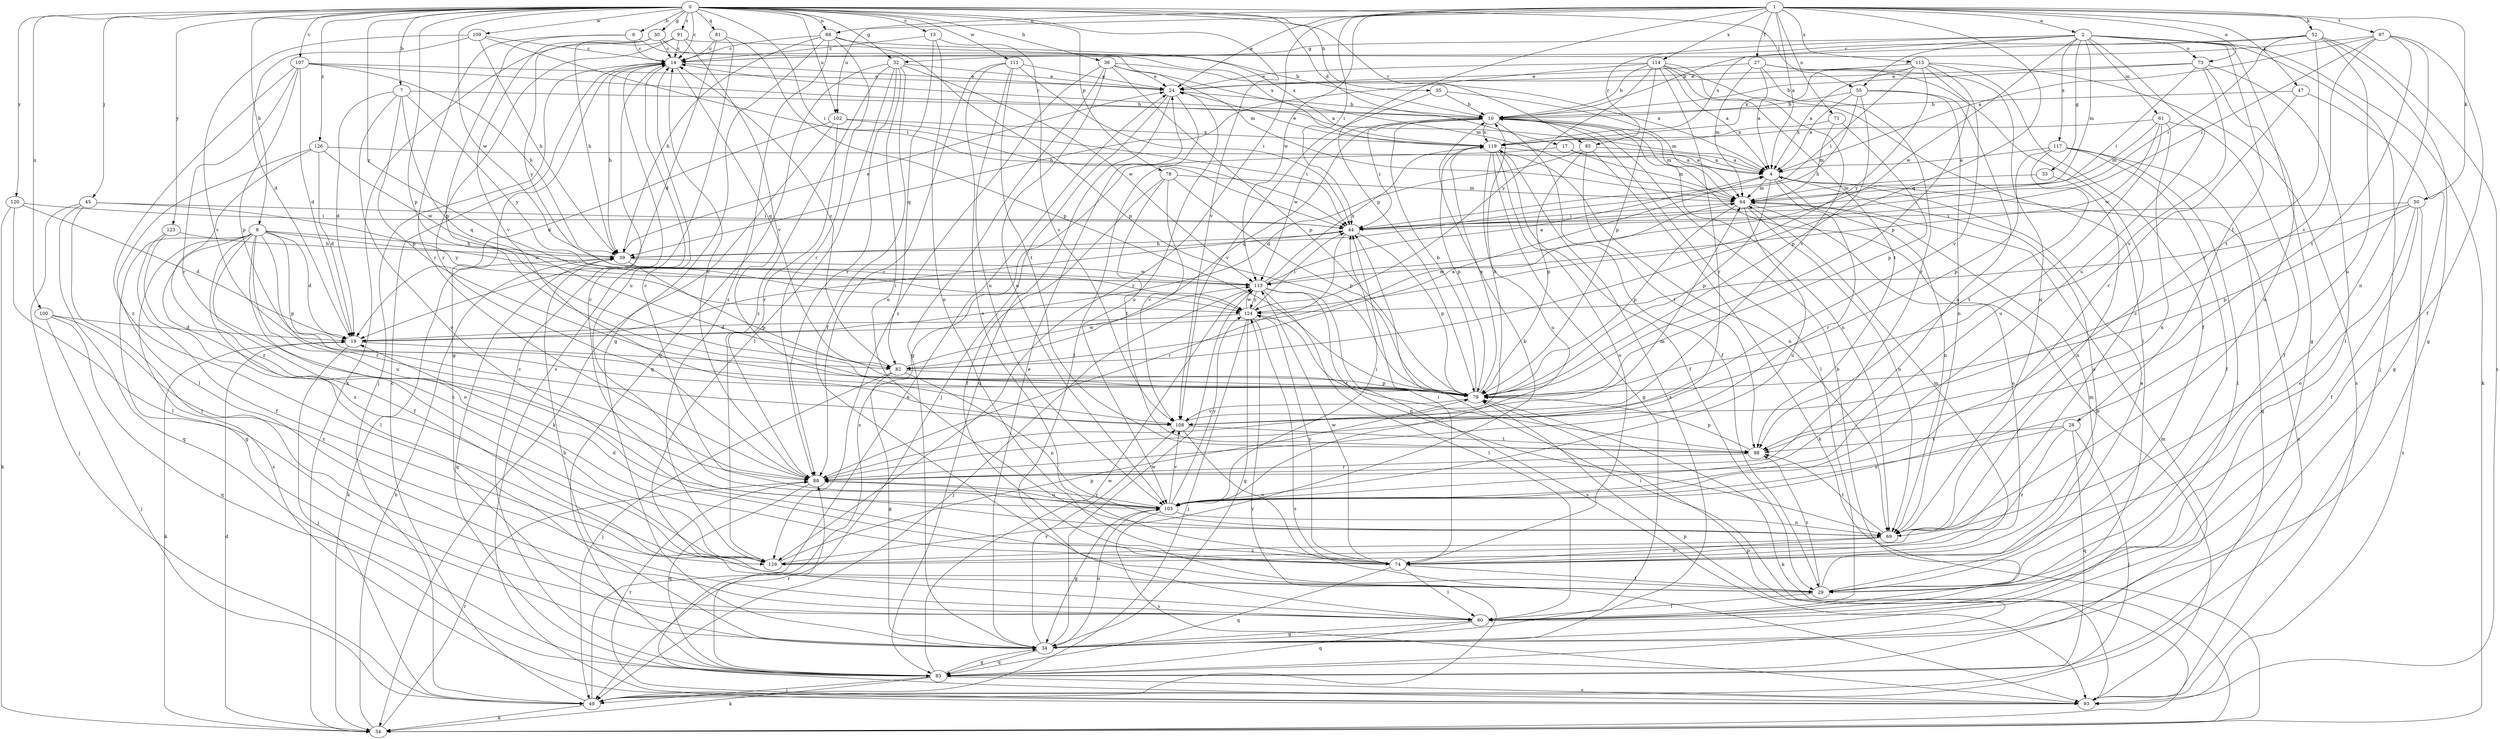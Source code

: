 strict digraph  {
0;
1;
2;
4;
6;
7;
8;
10;
13;
14;
17;
19;
24;
27;
28;
29;
30;
32;
33;
34;
35;
36;
39;
44;
45;
47;
49;
50;
52;
54;
55;
60;
61;
64;
68;
69;
71;
73;
74;
78;
79;
81;
82;
83;
85;
88;
91;
93;
97;
98;
100;
102;
103;
107;
108;
109;
111;
113;
114;
115;
117;
119;
120;
123;
124;
126;
129;
0 -> 6  [label=b];
0 -> 7  [label=b];
0 -> 8  [label=b];
0 -> 13  [label=c];
0 -> 14  [label=c];
0 -> 17  [label=d];
0 -> 30  [label=g];
0 -> 32  [label=g];
0 -> 35  [label=h];
0 -> 36  [label=h];
0 -> 44  [label=i];
0 -> 45  [label=j];
0 -> 55  [label=l];
0 -> 68  [label=n];
0 -> 78  [label=p];
0 -> 79  [label=p];
0 -> 81  [label=q];
0 -> 85  [label=r];
0 -> 91  [label=s];
0 -> 100  [label=u];
0 -> 102  [label=u];
0 -> 107  [label=v];
0 -> 108  [label=v];
0 -> 109  [label=w];
0 -> 111  [label=w];
0 -> 113  [label=w];
0 -> 120  [label=y];
0 -> 123  [label=y];
0 -> 124  [label=y];
0 -> 126  [label=z];
1 -> 2  [label=a];
1 -> 4  [label=a];
1 -> 24  [label=e];
1 -> 27  [label=f];
1 -> 44  [label=i];
1 -> 47  [label=j];
1 -> 50  [label=k];
1 -> 52  [label=k];
1 -> 68  [label=n];
1 -> 71  [label=o];
1 -> 73  [label=o];
1 -> 79  [label=p];
1 -> 82  [label=q];
1 -> 97  [label=t];
1 -> 102  [label=u];
1 -> 113  [label=w];
1 -> 114  [label=x];
1 -> 115  [label=x];
1 -> 129  [label=z];
2 -> 28  [label=f];
2 -> 32  [label=g];
2 -> 33  [label=g];
2 -> 34  [label=g];
2 -> 49  [label=j];
2 -> 54  [label=k];
2 -> 55  [label=l];
2 -> 61  [label=m];
2 -> 64  [label=m];
2 -> 73  [label=o];
2 -> 85  [label=r];
2 -> 103  [label=u];
2 -> 113  [label=w];
2 -> 117  [label=x];
2 -> 119  [label=x];
4 -> 64  [label=m];
4 -> 69  [label=n];
4 -> 74  [label=o];
4 -> 79  [label=p];
4 -> 88  [label=r];
4 -> 93  [label=s];
6 -> 14  [label=c];
6 -> 64  [label=m];
6 -> 79  [label=p];
6 -> 88  [label=r];
7 -> 10  [label=b];
7 -> 19  [label=d];
7 -> 74  [label=o];
7 -> 79  [label=p];
7 -> 82  [label=q];
7 -> 124  [label=y];
8 -> 19  [label=d];
8 -> 29  [label=f];
8 -> 34  [label=g];
8 -> 39  [label=h];
8 -> 60  [label=l];
8 -> 74  [label=o];
8 -> 79  [label=p];
8 -> 88  [label=r];
8 -> 93  [label=s];
8 -> 103  [label=u];
8 -> 113  [label=w];
8 -> 129  [label=z];
10 -> 14  [label=c];
10 -> 29  [label=f];
10 -> 44  [label=i];
10 -> 60  [label=l];
10 -> 64  [label=m];
10 -> 69  [label=n];
10 -> 82  [label=q];
10 -> 113  [label=w];
10 -> 119  [label=x];
13 -> 14  [label=c];
13 -> 74  [label=o];
13 -> 82  [label=q];
13 -> 108  [label=v];
14 -> 24  [label=e];
14 -> 34  [label=g];
14 -> 39  [label=h];
14 -> 49  [label=j];
14 -> 82  [label=q];
14 -> 103  [label=u];
17 -> 4  [label=a];
17 -> 64  [label=m];
17 -> 93  [label=s];
19 -> 44  [label=i];
19 -> 49  [label=j];
19 -> 54  [label=k];
19 -> 64  [label=m];
19 -> 82  [label=q];
24 -> 10  [label=b];
24 -> 49  [label=j];
24 -> 60  [label=l];
24 -> 83  [label=q];
24 -> 103  [label=u];
27 -> 4  [label=a];
27 -> 24  [label=e];
27 -> 64  [label=m];
27 -> 69  [label=n];
27 -> 88  [label=r];
27 -> 129  [label=z];
28 -> 49  [label=j];
28 -> 83  [label=q];
28 -> 98  [label=t];
28 -> 103  [label=u];
28 -> 129  [label=z];
29 -> 4  [label=a];
29 -> 60  [label=l];
29 -> 64  [label=m];
29 -> 98  [label=t];
30 -> 14  [label=c];
30 -> 39  [label=h];
30 -> 108  [label=v];
30 -> 119  [label=x];
30 -> 124  [label=y];
32 -> 24  [label=e];
32 -> 29  [label=f];
32 -> 60  [label=l];
32 -> 69  [label=n];
32 -> 83  [label=q];
32 -> 88  [label=r];
32 -> 113  [label=w];
32 -> 129  [label=z];
33 -> 64  [label=m];
33 -> 69  [label=n];
34 -> 24  [label=e];
34 -> 39  [label=h];
34 -> 83  [label=q];
34 -> 103  [label=u];
34 -> 108  [label=v];
34 -> 113  [label=w];
34 -> 119  [label=x];
35 -> 10  [label=b];
35 -> 64  [label=m];
35 -> 108  [label=v];
36 -> 4  [label=a];
36 -> 24  [label=e];
36 -> 34  [label=g];
36 -> 64  [label=m];
36 -> 79  [label=p];
36 -> 103  [label=u];
36 -> 129  [label=z];
39 -> 24  [label=e];
39 -> 54  [label=k];
39 -> 79  [label=p];
39 -> 83  [label=q];
39 -> 113  [label=w];
44 -> 39  [label=h];
44 -> 79  [label=p];
44 -> 88  [label=r];
45 -> 44  [label=i];
45 -> 49  [label=j];
45 -> 60  [label=l];
45 -> 83  [label=q];
45 -> 124  [label=y];
47 -> 10  [label=b];
47 -> 34  [label=g];
47 -> 88  [label=r];
49 -> 14  [label=c];
49 -> 24  [label=e];
49 -> 54  [label=k];
49 -> 124  [label=y];
50 -> 29  [label=f];
50 -> 44  [label=i];
50 -> 74  [label=o];
50 -> 79  [label=p];
50 -> 93  [label=s];
50 -> 124  [label=y];
52 -> 10  [label=b];
52 -> 14  [label=c];
52 -> 34  [label=g];
52 -> 44  [label=i];
52 -> 93  [label=s];
52 -> 98  [label=t];
52 -> 103  [label=u];
54 -> 19  [label=d];
54 -> 39  [label=h];
54 -> 44  [label=i];
54 -> 88  [label=r];
55 -> 4  [label=a];
55 -> 10  [label=b];
55 -> 39  [label=h];
55 -> 69  [label=n];
55 -> 79  [label=p];
55 -> 103  [label=u];
60 -> 10  [label=b];
60 -> 34  [label=g];
60 -> 83  [label=q];
61 -> 29  [label=f];
61 -> 64  [label=m];
61 -> 69  [label=n];
61 -> 103  [label=u];
61 -> 113  [label=w];
61 -> 119  [label=x];
64 -> 44  [label=i];
64 -> 69  [label=n];
64 -> 74  [label=o];
64 -> 79  [label=p];
64 -> 103  [label=u];
68 -> 14  [label=c];
68 -> 34  [label=g];
68 -> 39  [label=h];
68 -> 79  [label=p];
68 -> 88  [label=r];
68 -> 119  [label=x];
68 -> 129  [label=z];
69 -> 14  [label=c];
69 -> 74  [label=o];
69 -> 98  [label=t];
69 -> 129  [label=z];
71 -> 64  [label=m];
71 -> 79  [label=p];
71 -> 119  [label=x];
73 -> 10  [label=b];
73 -> 24  [label=e];
73 -> 44  [label=i];
73 -> 60  [label=l];
73 -> 69  [label=n];
73 -> 108  [label=v];
74 -> 19  [label=d];
74 -> 29  [label=f];
74 -> 44  [label=i];
74 -> 60  [label=l];
74 -> 64  [label=m];
74 -> 83  [label=q];
74 -> 113  [label=w];
74 -> 124  [label=y];
78 -> 29  [label=f];
78 -> 64  [label=m];
78 -> 79  [label=p];
78 -> 98  [label=t];
78 -> 108  [label=v];
79 -> 10  [label=b];
79 -> 54  [label=k];
79 -> 108  [label=v];
79 -> 119  [label=x];
81 -> 14  [label=c];
81 -> 19  [label=d];
81 -> 79  [label=p];
81 -> 93  [label=s];
82 -> 4  [label=a];
82 -> 14  [label=c];
82 -> 34  [label=g];
82 -> 49  [label=j];
82 -> 69  [label=n];
82 -> 79  [label=p];
82 -> 113  [label=w];
83 -> 14  [label=c];
83 -> 34  [label=g];
83 -> 49  [label=j];
83 -> 54  [label=k];
83 -> 64  [label=m];
83 -> 79  [label=p];
83 -> 88  [label=r];
83 -> 93  [label=s];
83 -> 113  [label=w];
85 -> 4  [label=a];
85 -> 19  [label=d];
85 -> 54  [label=k];
85 -> 79  [label=p];
85 -> 98  [label=t];
88 -> 14  [label=c];
88 -> 64  [label=m];
88 -> 83  [label=q];
88 -> 103  [label=u];
91 -> 10  [label=b];
91 -> 14  [label=c];
91 -> 54  [label=k];
91 -> 88  [label=r];
91 -> 108  [label=v];
93 -> 10  [label=b];
93 -> 79  [label=p];
93 -> 88  [label=r];
97 -> 4  [label=a];
97 -> 14  [label=c];
97 -> 29  [label=f];
97 -> 44  [label=i];
97 -> 69  [label=n];
97 -> 98  [label=t];
97 -> 108  [label=v];
98 -> 79  [label=p];
98 -> 88  [label=r];
100 -> 19  [label=d];
100 -> 49  [label=j];
100 -> 83  [label=q];
100 -> 129  [label=z];
102 -> 19  [label=d];
102 -> 44  [label=i];
102 -> 54  [label=k];
102 -> 88  [label=r];
102 -> 119  [label=x];
103 -> 14  [label=c];
103 -> 34  [label=g];
103 -> 44  [label=i];
103 -> 69  [label=n];
103 -> 88  [label=r];
103 -> 93  [label=s];
103 -> 108  [label=v];
103 -> 124  [label=y];
107 -> 4  [label=a];
107 -> 19  [label=d];
107 -> 24  [label=e];
107 -> 39  [label=h];
107 -> 79  [label=p];
107 -> 88  [label=r];
107 -> 129  [label=z];
108 -> 10  [label=b];
108 -> 74  [label=o];
108 -> 98  [label=t];
109 -> 14  [label=c];
109 -> 19  [label=d];
109 -> 39  [label=h];
109 -> 44  [label=i];
109 -> 108  [label=v];
111 -> 24  [label=e];
111 -> 44  [label=i];
111 -> 74  [label=o];
111 -> 88  [label=r];
111 -> 98  [label=t];
111 -> 103  [label=u];
113 -> 4  [label=a];
113 -> 49  [label=j];
113 -> 60  [label=l];
113 -> 69  [label=n];
113 -> 93  [label=s];
113 -> 119  [label=x];
113 -> 124  [label=y];
114 -> 4  [label=a];
114 -> 10  [label=b];
114 -> 24  [label=e];
114 -> 39  [label=h];
114 -> 60  [label=l];
114 -> 79  [label=p];
114 -> 88  [label=r];
114 -> 98  [label=t];
114 -> 108  [label=v];
114 -> 124  [label=y];
115 -> 4  [label=a];
115 -> 24  [label=e];
115 -> 29  [label=f];
115 -> 44  [label=i];
115 -> 79  [label=p];
115 -> 93  [label=s];
115 -> 108  [label=v];
115 -> 119  [label=x];
115 -> 124  [label=y];
117 -> 4  [label=a];
117 -> 29  [label=f];
117 -> 60  [label=l];
117 -> 79  [label=p];
117 -> 83  [label=q];
117 -> 98  [label=t];
119 -> 4  [label=a];
119 -> 24  [label=e];
119 -> 29  [label=f];
119 -> 34  [label=g];
119 -> 69  [label=n];
119 -> 74  [label=o];
119 -> 79  [label=p];
119 -> 103  [label=u];
120 -> 19  [label=d];
120 -> 44  [label=i];
120 -> 54  [label=k];
120 -> 60  [label=l];
123 -> 29  [label=f];
123 -> 39  [label=h];
123 -> 129  [label=z];
124 -> 19  [label=d];
124 -> 34  [label=g];
124 -> 44  [label=i];
124 -> 49  [label=j];
124 -> 93  [label=s];
124 -> 98  [label=t];
124 -> 113  [label=w];
126 -> 4  [label=a];
126 -> 19  [label=d];
126 -> 60  [label=l];
126 -> 113  [label=w];
126 -> 129  [label=z];
129 -> 10  [label=b];
129 -> 79  [label=p];
}
